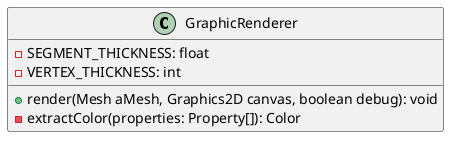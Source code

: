 @startuml Visualizer
    class GraphicRenderer {
        - SEGMENT_THICKNESS: float
        - VERTEX_THICKNESS: int
        + render(Mesh aMesh, Graphics2D canvas, boolean debug): void
        - extractColor(properties: Property[]): Color
    }
@enduml